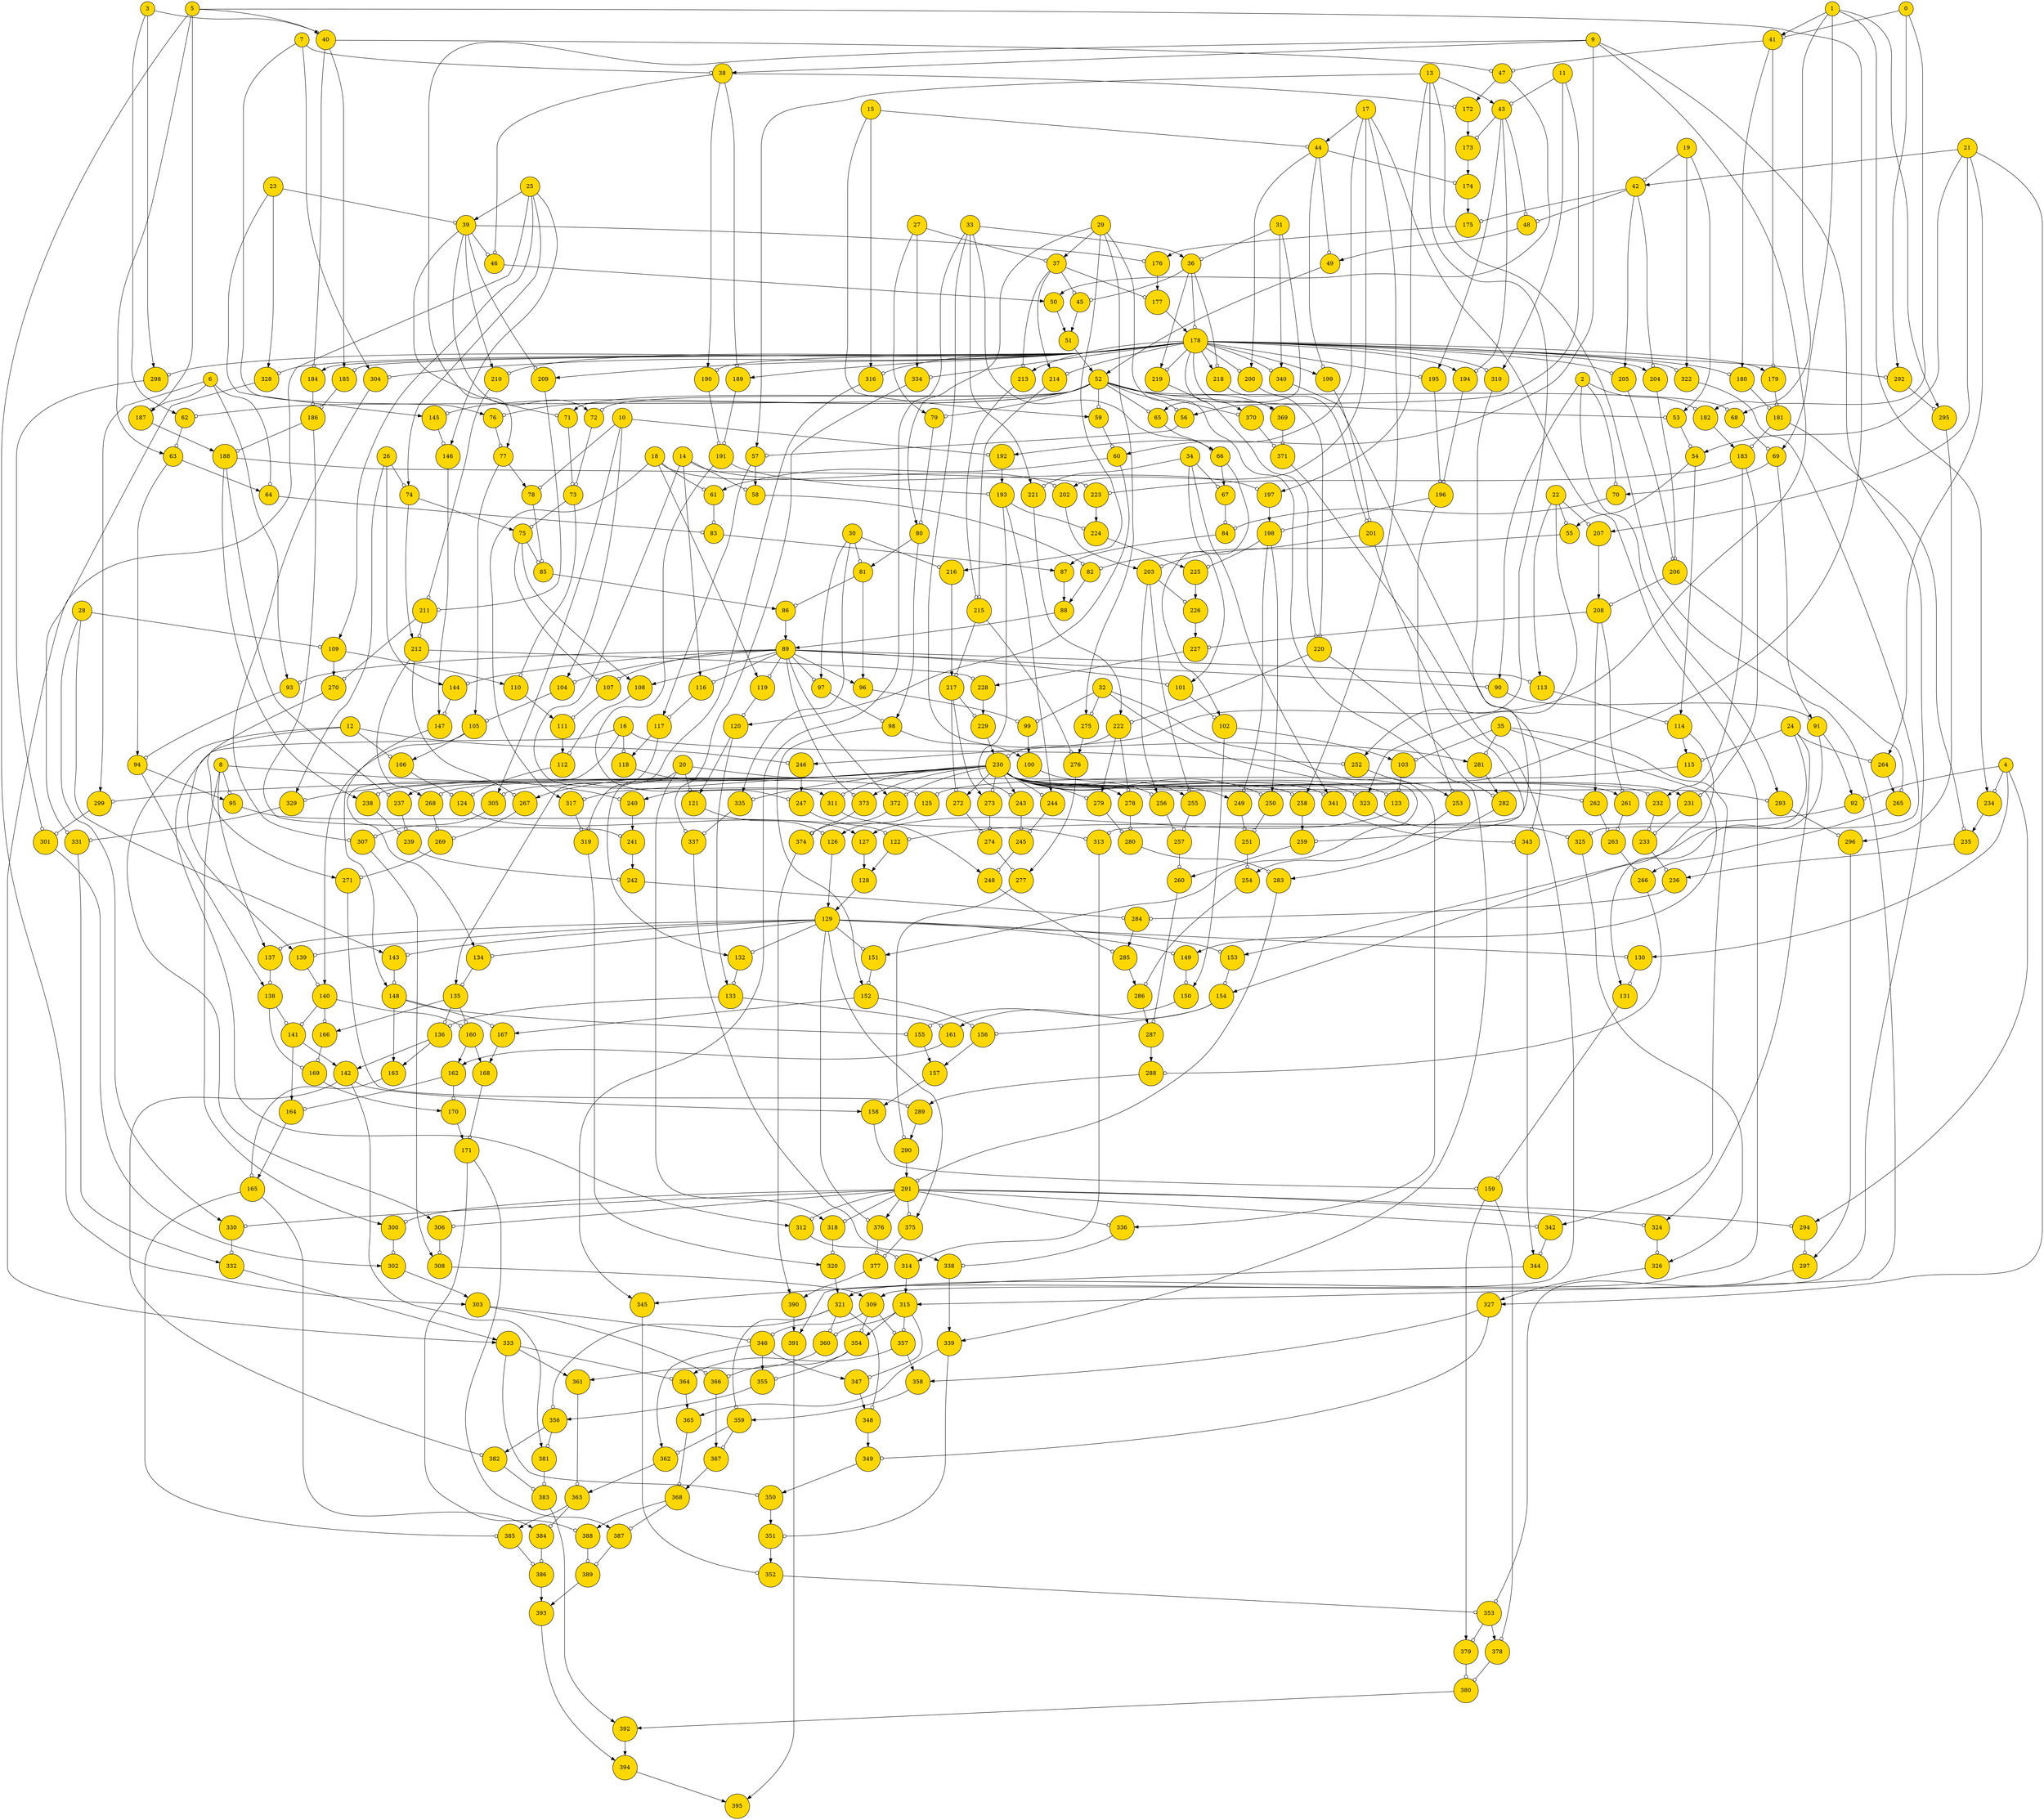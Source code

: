 digraph 0{
	0,1,2,3,4,5,6,7,8,9,10,11,12,13,14,15,16,17,18,19,20,21,22,23,24,25,26,27,28,29,30,31,32,33,34,35,36,37,38,39,40,41,42,43,44,45,46,47,48,49,50,51,52,53,54,55,56,57,58,59,60,61,62,63,64,65,66,67,68,69,70,71,72,73,74,75,76,77,78,79,80,81,82,83,84,85,86,87,88,89,90,91,92,93,94,95,96,97,98,99,100,101,102,103,104,105,106,107,108,109,110,111,112,113,114,115,116,117,118,119,120,121,122,123,124,125,126,127,128,129,130,131,132,133,134,135,136,137,138,139,140,141,142,143,144,145,146,147,148,149,150,151,152,153,154,155,156,157,158,159,160,161,162,163,164,165,166,167,168,169,170,171,172,173,174,175,176,177,178,179,180,181,182,183,184,185,186,187,188,189,190,191,192,193,194,195,196,197,198,199,200,201,202,203,204,205,206,207,208,209,210,211,212,213,214,215,216,217,218,219,220,221,222,223,224,225,226,227,228,229,230,231,232,233,234,235,236,237,238,239,240,241,242,243,244,245,246,247,248,249,250,251,252,253,254,255,256,257,258,259,260,261,262,263,264,265,266,267,268,269,270,271,272,273,274,275,276,277,278,279,280,281,282,283,284,285,286,287,288,289,290,291,292,293,294,295,296,297,298,299,300,301,302,303,304,305,306,307,308,309,310,311,312,313,314,315,316,317,318,319,320,321,322,323,324,325,326,327,328,329,330,331,332,333,334,335,336,337,338,339,340,341,342,343,344,345,346,347,348,349,350,351,352,353,354,355,356,357,358,359,360,361,362,363,364,365,366,367,368,369,370,371,372,373,374,375,376,377,378,379,380,381,382,383,384,385,386,387,388,389,390,391,392,393,394,395[shape=circle,style=filled,fillcolor=gold,height="0.3"];
33->36[];
31->36[arrowhead=odot];
29->37[];
27->37[arrowhead=odot];
9->38[];
7->38[arrowhead=odot];
25->39[];
23->39[arrowhead=odot];
5->40[];
3->40[arrowhead=odot];
1->41[];
0->41[arrowhead=odot];
21->42[];
19->42[arrowhead=odot];
13->43[];
11->43[arrowhead=odot];
17->44[];
15->44[arrowhead=odot];
37->45[arrowhead=odot];
36->45[arrowhead=odot];
39->46[arrowhead=odot];
38->46[arrowhead=odot];
41->47[arrowhead=odot];
40->47[arrowhead=odot];
43->48[arrowhead=odot];
42->48[arrowhead=odot];
48->49[];
44->49[arrowhead=odot];
47->50[];
46->50[];
50->51[];
45->51[];
51->52[];
49->52[];
52->53[arrowhead=odot];
19->53[];
53->54[arrowhead=odot];
21->54[];
54->55[];
22->55[arrowhead=odot];
52->56[arrowhead=odot];
11->56[];
56->57[arrowhead=odot];
13->57[];
57->58[];
14->58[arrowhead=odot];
52->59[arrowhead=odot];
15->59[];
59->60[arrowhead=odot];
17->60[];
60->61[];
18->61[arrowhead=odot];
52->62[arrowhead=odot];
3->62[];
62->63[arrowhead=odot];
5->63[];
63->64[];
6->64[arrowhead=odot];
52->65[arrowhead=odot];
31->65[];
65->66[arrowhead=odot];
33->66[];
66->67[];
34->67[arrowhead=odot];
52->68[arrowhead=odot];
0->68[];
68->69[arrowhead=odot];
1->69[];
69->70[];
2->70[arrowhead=odot];
52->71[];
39->71[arrowhead=odot];
52->72[arrowhead=odot];
39->72[];
72->73[arrowhead=odot];
71->73[arrowhead=odot];
26->74[arrowhead=odot];
25->74[];
74->75[];
73->75[arrowhead=odot];
52->76[arrowhead=odot];
7->76[];
76->77[arrowhead=odot];
9->77[];
77->78[];
10->78[arrowhead=odot];
52->79[arrowhead=odot];
27->79[];
79->80[arrowhead=odot];
29->80[];
80->81[];
30->81[arrowhead=odot];
58->82[arrowhead=odot];
55->82[arrowhead=odot];
64->83[arrowhead=odot];
61->83[arrowhead=odot];
70->84[arrowhead=odot];
67->84[arrowhead=odot];
78->85[arrowhead=odot];
75->85[arrowhead=odot];
85->86[];
81->86[arrowhead=odot];
84->87[];
83->87[];
87->88[];
82->88[];
88->89[];
86->89[];
89->90[arrowhead=odot];
2->90[];
90->91[arrowhead=odot];
69->91[];
91->92[];
4->92[arrowhead=odot];
89->93[arrowhead=odot];
6->93[];
93->94[arrowhead=odot];
63->94[];
94->95[];
8->95[arrowhead=odot];
89->96[];
81->96[];
89->97[arrowhead=odot];
30->97[];
97->98[arrowhead=odot];
80->98[];
96->99[arrowhead=odot];
32->99[arrowhead=odot];
99->100[];
98->100[];
89->101[arrowhead=odot];
34->101[];
101->102[arrowhead=odot];
66->102[];
102->103[];
35->103[arrowhead=odot];
89->104[arrowhead=odot];
10->104[];
104->105[arrowhead=odot];
77->105[];
105->106[];
12->106[arrowhead=odot];
89->107[arrowhead=odot];
75->107[arrowhead=odot];
89->108[];
75->108[];
28->109[arrowhead=odot];
25->109[];
109->110[];
73->110[arrowhead=odot];
110->111[];
107->111[arrowhead=odot];
111->112[];
108->112[arrowhead=odot];
89->113[arrowhead=odot];
22->113[];
113->114[arrowhead=odot];
54->114[];
114->115[];
24->115[arrowhead=odot];
89->116[arrowhead=odot];
14->116[];
116->117[arrowhead=odot];
57->117[];
117->118[];
16->118[arrowhead=odot];
89->119[arrowhead=odot];
18->119[];
119->120[arrowhead=odot];
60->120[];
120->121[];
20->121[arrowhead=odot];
95->122[arrowhead=odot];
92->122[arrowhead=odot];
103->123[arrowhead=odot];
100->123[arrowhead=odot];
112->124[arrowhead=odot];
106->124[arrowhead=odot];
118->125[arrowhead=odot];
115->125[arrowhead=odot];
125->126[];
121->126[arrowhead=odot];
124->127[];
123->127[];
127->128[];
122->128[];
128->129[];
126->129[];
129->130[arrowhead=odot];
4->130[];
130->131[arrowhead=odot];
91->131[];
129->132[arrowhead=odot];
20->132[];
132->133[arrowhead=odot];
120->133[];
129->134[arrowhead=odot];
16->134[];
134->135[arrowhead=odot];
117->135[];
135->136[arrowhead=odot];
133->136[arrowhead=odot];
129->137[arrowhead=odot];
8->137[];
137->138[arrowhead=odot];
94->138[];
129->139[arrowhead=odot];
12->139[];
139->140[arrowhead=odot];
105->140[];
140->141[arrowhead=odot];
138->141[arrowhead=odot];
141->142[];
136->142[];
129->143[arrowhead=odot];
28->143[];
89->144[arrowhead=odot];
26->144[];
52->145[arrowhead=odot];
23->145[];
145->146[arrowhead=odot];
25->146[];
146->147[];
144->147[arrowhead=odot];
147->148[];
143->148[arrowhead=odot];
129->149[arrowhead=odot];
35->149[];
149->150[arrowhead=odot];
102->150[];
129->151[arrowhead=odot];
32->151[];
151->152[arrowhead=odot];
98->152[];
129->153[arrowhead=odot];
24->153[];
153->154[arrowhead=odot];
114->154[];
150->155[arrowhead=odot];
148->155[arrowhead=odot];
154->156[arrowhead=odot];
152->156[arrowhead=odot];
156->157[];
155->157[];
157->158[];
142->158[];
158->159[arrowhead=odot];
131->159[arrowhead=odot];
140->160[arrowhead=odot];
135->160[arrowhead=odot];
154->161[];
133->161[arrowhead=odot];
161->162[];
160->162[];
148->163[];
136->163[];
162->164[arrowhead=odot];
141->164[];
164->165[];
163->165[arrowhead=odot];
140->166[arrowhead=odot];
135->166[];
152->167[];
148->167[arrowhead=odot];
167->168[];
160->168[];
166->169[arrowhead=odot];
138->169[arrowhead=odot];
169->170[];
162->170[arrowhead=odot];
170->171[];
168->171[arrowhead=odot];
47->172[];
38->172[arrowhead=odot];
172->173[];
43->173[arrowhead=odot];
173->174[];
44->174[arrowhead=odot];
174->175[];
42->175[arrowhead=odot];
175->176[];
39->176[arrowhead=odot];
176->177[];
37->177[arrowhead=odot];
177->178[];
36->178[arrowhead=odot];
178->179[];
41->179[arrowhead=odot];
178->180[arrowhead=odot];
41->180[];
180->181[arrowhead=odot];
179->181[arrowhead=odot];
2->182[arrowhead=odot];
1->182[];
182->183[];
181->183[arrowhead=odot];
178->184[];
40->184[arrowhead=odot];
178->185[arrowhead=odot];
40->185[];
185->186[arrowhead=odot];
184->186[arrowhead=odot];
6->187[arrowhead=odot];
5->187[];
187->188[];
186->188[arrowhead=odot];
178->189[];
38->189[arrowhead=odot];
178->190[arrowhead=odot];
38->190[];
190->191[arrowhead=odot];
189->191[arrowhead=odot];
10->192[arrowhead=odot];
9->192[];
192->193[];
191->193[arrowhead=odot];
178->194[];
43->194[arrowhead=odot];
178->195[arrowhead=odot];
43->195[];
195->196[arrowhead=odot];
194->196[arrowhead=odot];
14->197[arrowhead=odot];
13->197[];
197->198[];
196->198[arrowhead=odot];
178->199[];
44->199[arrowhead=odot];
178->200[arrowhead=odot];
44->200[];
200->201[arrowhead=odot];
199->201[arrowhead=odot];
18->202[arrowhead=odot];
17->202[];
202->203[];
201->203[arrowhead=odot];
178->204[];
42->204[arrowhead=odot];
178->205[arrowhead=odot];
42->205[];
205->206[arrowhead=odot];
204->206[arrowhead=odot];
22->207[arrowhead=odot];
21->207[];
207->208[];
206->208[arrowhead=odot];
178->209[];
39->209[arrowhead=odot];
178->210[arrowhead=odot];
39->210[];
210->211[arrowhead=odot];
209->211[arrowhead=odot];
211->212[arrowhead=odot];
74->212[];
178->213[];
37->213[arrowhead=odot];
178->214[arrowhead=odot];
37->214[];
214->215[arrowhead=odot];
213->215[arrowhead=odot];
30->216[arrowhead=odot];
29->216[];
216->217[];
215->217[arrowhead=odot];
178->218[];
36->218[arrowhead=odot];
178->219[arrowhead=odot];
36->219[];
219->220[arrowhead=odot];
218->220[arrowhead=odot];
34->221[arrowhead=odot];
33->221[];
221->222[];
220->222[arrowhead=odot];
188->223[arrowhead=odot];
183->223[arrowhead=odot];
223->224[];
193->224[arrowhead=odot];
224->225[];
198->225[arrowhead=odot];
225->226[];
203->226[arrowhead=odot];
226->227[];
208->227[arrowhead=odot];
227->228[];
212->228[arrowhead=odot];
228->229[];
217->229[arrowhead=odot];
229->230[];
222->230[arrowhead=odot];
230->231[];
183->231[arrowhead=odot];
230->232[arrowhead=odot];
183->232[];
232->233[arrowhead=odot];
231->233[arrowhead=odot];
4->234[arrowhead=odot];
1->234[];
234->235[];
181->235[arrowhead=odot];
235->236[];
233->236[arrowhead=odot];
230->237[];
188->237[arrowhead=odot];
230->238[arrowhead=odot];
188->238[];
238->239[arrowhead=odot];
237->239[arrowhead=odot];
8->240[arrowhead=odot];
5->240[];
240->241[];
186->241[arrowhead=odot];
241->242[];
239->242[arrowhead=odot];
230->243[];
193->243[arrowhead=odot];
230->244[arrowhead=odot];
193->244[];
244->245[arrowhead=odot];
243->245[arrowhead=odot];
12->246[arrowhead=odot];
9->246[];
246->247[];
191->247[arrowhead=odot];
247->248[];
245->248[arrowhead=odot];
230->249[];
198->249[arrowhead=odot];
230->250[arrowhead=odot];
198->250[];
250->251[arrowhead=odot];
249->251[arrowhead=odot];
16->252[arrowhead=odot];
13->252[];
252->253[];
196->253[arrowhead=odot];
253->254[];
251->254[arrowhead=odot];
230->255[];
203->255[arrowhead=odot];
230->256[arrowhead=odot];
203->256[];
256->257[arrowhead=odot];
255->257[arrowhead=odot];
20->258[arrowhead=odot];
17->258[];
258->259[];
201->259[arrowhead=odot];
259->260[];
257->260[arrowhead=odot];
230->261[];
208->261[arrowhead=odot];
230->262[arrowhead=odot];
208->262[];
262->263[arrowhead=odot];
261->263[arrowhead=odot];
24->264[arrowhead=odot];
21->264[];
264->265[];
206->265[arrowhead=odot];
265->266[];
263->266[arrowhead=odot];
230->267[];
212->267[arrowhead=odot];
230->268[arrowhead=odot];
212->268[];
268->269[arrowhead=odot];
267->269[arrowhead=odot];
211->270[arrowhead=odot];
109->270[];
270->271[];
269->271[arrowhead=odot];
230->272[];
217->272[arrowhead=odot];
230->273[arrowhead=odot];
217->273[];
273->274[arrowhead=odot];
272->274[arrowhead=odot];
32->275[arrowhead=odot];
29->275[];
275->276[];
215->276[arrowhead=odot];
276->277[];
274->277[arrowhead=odot];
230->278[];
222->278[arrowhead=odot];
230->279[arrowhead=odot];
222->279[];
279->280[arrowhead=odot];
278->280[arrowhead=odot];
35->281[arrowhead=odot];
33->281[];
281->282[];
220->282[arrowhead=odot];
282->283[];
280->283[arrowhead=odot];
242->284[arrowhead=odot];
236->284[arrowhead=odot];
284->285[];
248->285[arrowhead=odot];
285->286[];
254->286[arrowhead=odot];
286->287[];
260->287[arrowhead=odot];
287->288[];
266->288[arrowhead=odot];
288->289[];
271->289[arrowhead=odot];
289->290[];
277->290[arrowhead=odot];
290->291[];
283->291[arrowhead=odot];
178->292[arrowhead=odot];
0->292[];
230->293[arrowhead=odot];
2->293[];
291->294[arrowhead=odot];
4->294[];
292->295[arrowhead=odot];
1->295[];
295->296[];
293->296[arrowhead=odot];
296->297[];
294->297[arrowhead=odot];
178->298[arrowhead=odot];
3->298[];
230->299[arrowhead=odot];
6->299[];
291->300[arrowhead=odot];
8->300[];
299->301[arrowhead=odot];
298->301[arrowhead=odot];
301->302[];
300->302[arrowhead=odot];
302->303[];
5->303[];
178->304[arrowhead=odot];
7->304[];
230->305[arrowhead=odot];
10->305[];
291->306[arrowhead=odot];
12->306[];
305->307[arrowhead=odot];
304->307[arrowhead=odot];
307->308[];
306->308[arrowhead=odot];
308->309[];
9->309[];
178->310[arrowhead=odot];
11->310[];
230->311[arrowhead=odot];
14->311[];
291->312[arrowhead=odot];
16->312[];
311->313[arrowhead=odot];
310->313[arrowhead=odot];
313->314[];
312->314[arrowhead=odot];
314->315[];
13->315[];
178->316[arrowhead=odot];
15->316[];
230->317[arrowhead=odot];
18->317[];
291->318[arrowhead=odot];
20->318[];
317->319[arrowhead=odot];
316->319[arrowhead=odot];
319->320[];
318->320[arrowhead=odot];
320->321[];
17->321[];
178->322[arrowhead=odot];
19->322[];
230->323[arrowhead=odot];
22->323[];
291->324[arrowhead=odot];
24->324[];
323->325[arrowhead=odot];
322->325[arrowhead=odot];
325->326[];
324->326[arrowhead=odot];
326->327[];
21->327[];
178->328[arrowhead=odot];
23->328[];
230->329[arrowhead=odot];
26->329[];
291->330[arrowhead=odot];
28->330[];
329->331[arrowhead=odot];
328->331[arrowhead=odot];
331->332[];
330->332[arrowhead=odot];
332->333[];
25->333[];
178->334[arrowhead=odot];
27->334[];
230->335[arrowhead=odot];
30->335[];
291->336[arrowhead=odot];
32->336[];
335->337[arrowhead=odot];
334->337[arrowhead=odot];
337->338[];
336->338[arrowhead=odot];
338->339[];
29->339[];
178->340[arrowhead=odot];
31->340[];
230->341[arrowhead=odot];
34->341[];
291->342[arrowhead=odot];
35->342[];
341->343[arrowhead=odot];
340->343[arrowhead=odot];
343->344[];
342->344[arrowhead=odot];
344->345[];
33->345[];
309->346[arrowhead=odot];
303->346[arrowhead=odot];
346->347[];
315->347[arrowhead=odot];
347->348[];
321->348[arrowhead=odot];
348->349[];
327->349[arrowhead=odot];
349->350[];
333->350[arrowhead=odot];
350->351[];
339->351[arrowhead=odot];
351->352[];
345->352[arrowhead=odot];
352->353[arrowhead=odot];
297->353[arrowhead=odot];
315->354[];
309->354[arrowhead=odot];
354->355[arrowhead=odot];
346->355[];
355->356[];
321->356[arrowhead=odot];
315->357[arrowhead=odot];
309->357[arrowhead=odot];
357->358[];
327->358[];
358->359[];
321->359[arrowhead=odot];
321->360[arrowhead=odot];
315->360[arrowhead=odot];
360->361[];
333->361[];
359->362[arrowhead=odot];
346->362[];
362->363[];
361->363[arrowhead=odot];
357->364[];
333->364[arrowhead=odot];
364->365[];
339->365[];
354->366[arrowhead=odot];
303->366[arrowhead=odot];
366->367[];
359->367[arrowhead=odot];
367->368[];
365->368[arrowhead=odot];
178->369[arrowhead=odot];
52->369[];
178->370[];
52->370[arrowhead=odot];
370->371[arrowhead=odot];
369->371[arrowhead=odot];
230->372[arrowhead=odot];
89->372[];
230->373[];
89->373[arrowhead=odot];
373->374[arrowhead=odot];
372->374[arrowhead=odot];
291->375[arrowhead=odot];
129->375[];
291->376[];
129->376[arrowhead=odot];
376->377[arrowhead=odot];
375->377[arrowhead=odot];
353->378[];
159->378[arrowhead=odot];
353->379[arrowhead=odot];
159->379[];
379->380[arrowhead=odot];
378->380[arrowhead=odot];
356->381[arrowhead=odot];
142->381[];
356->382[];
142->382[arrowhead=odot];
382->383[arrowhead=odot];
381->383[arrowhead=odot];
363->384[arrowhead=odot];
165->384[];
363->385[];
165->385[arrowhead=odot];
385->386[arrowhead=odot];
384->386[arrowhead=odot];
368->387[arrowhead=odot];
171->387[];
368->388[];
171->388[arrowhead=odot];
388->389[arrowhead=odot];
387->389[arrowhead=odot];
377->390[];
374->390[];
390->391[];
371->391[];
383->392[];
380->392[];
389->393[];
386->393[];
393->394[];
392->394[];
394->395[];
391->395[];
}

